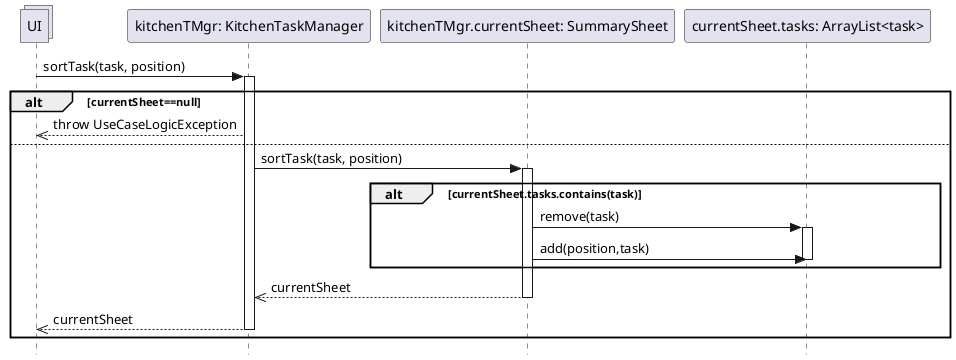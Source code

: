 @startuml Operazione 3
skinparam Style strictuml

collections UI

participant "kitchenTMgr: KitchenTaskManager" as ktm
UI -> ktm: sortTask(task, position)
activate ktm

alt currentSheet==null 
    UI <<-- ktm: throw UseCaseLogicException
else
    participant "kitchenTMgr.currentSheet: SummarySheet" as ss
    
    ktm -> ss: sortTask(task, position)
    activate ss
    participant "currentSheet.tasks: ArrayList<task>" as t
    
    alt currentSheet.tasks.contains(task)
        ss -> t: remove(task)
        activate t
        ss -> t: add(position,task)
        deactivate t
    end
    ktm <<-- ss: currentSheet
    deactivate ss
    UI <<-- ktm : currentSheet
    deactivate ktm

    
end

@enduml